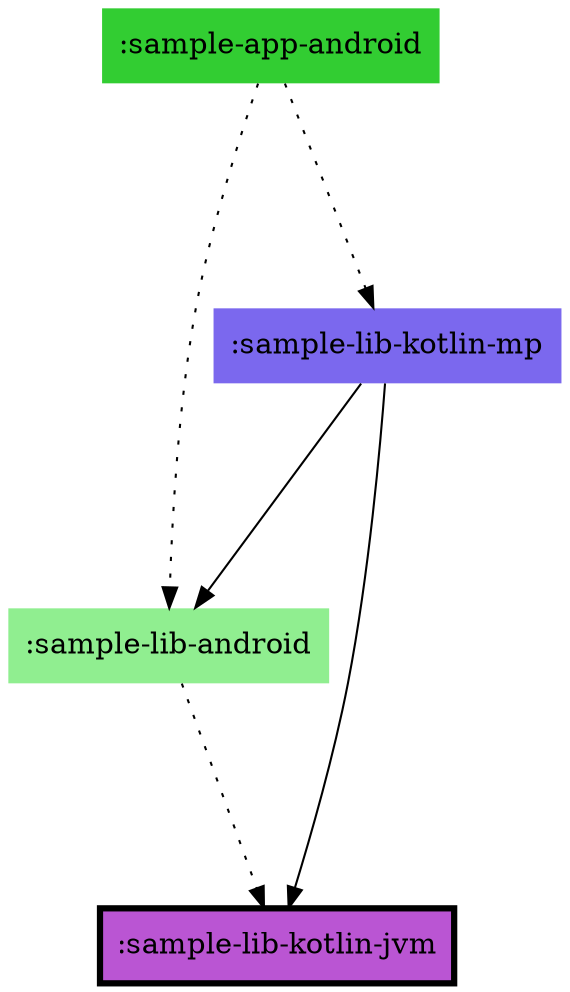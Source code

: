 digraph {
  edge ["arrowhead"="normal","arrowtail"="none"]
  graph ["dpi"="100","fontsize"="30","layout"="dot","ranksep"="1.5","rankdir"="TB"]
  node ["style"="filled"]
  ":sample-app-android" ["fillcolor"="limegreen","shape"="none"]
  ":sample-lib-android" ["fillcolor"="lightgreen","shape"="none"]
  ":sample-lib-kotlin-jvm" ["fillcolor"="mediumorchid","penwidth"="3","shape"="box"]
  ":sample-lib-kotlin-mp" ["fillcolor"="mediumslateblue","shape"="none"]
  ":sample-app-android" -> ":sample-lib-android" ["style"="dotted"]
  ":sample-app-android" -> ":sample-lib-kotlin-mp" ["style"="dotted"]
  ":sample-lib-android" -> ":sample-lib-kotlin-jvm" ["style"="dotted"]
  ":sample-lib-kotlin-mp" -> ":sample-lib-android" ["style"="solid"]
  ":sample-lib-kotlin-mp" -> ":sample-lib-kotlin-jvm" ["style"="solid"]
}
